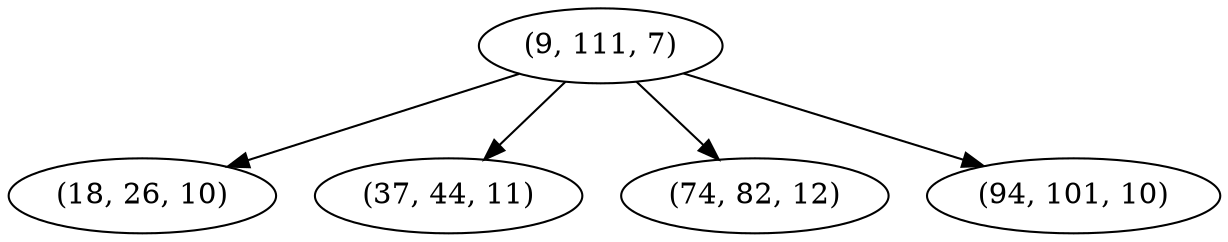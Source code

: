 digraph tree {
    "(9, 111, 7)";
    "(18, 26, 10)";
    "(37, 44, 11)";
    "(74, 82, 12)";
    "(94, 101, 10)";
    "(9, 111, 7)" -> "(18, 26, 10)";
    "(9, 111, 7)" -> "(37, 44, 11)";
    "(9, 111, 7)" -> "(74, 82, 12)";
    "(9, 111, 7)" -> "(94, 101, 10)";
}
